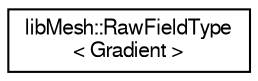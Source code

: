 digraph "Graphical Class Hierarchy"
{
  edge [fontname="FreeSans",fontsize="10",labelfontname="FreeSans",labelfontsize="10"];
  node [fontname="FreeSans",fontsize="10",shape=record];
  rankdir="LR";
  Node1 [label="libMesh::RawFieldType\l\< Gradient \>",height=0.2,width=0.4,color="black", fillcolor="white", style="filled",URL="$structlibMesh_1_1RawFieldType_3_01Gradient_01_4.html"];
}
